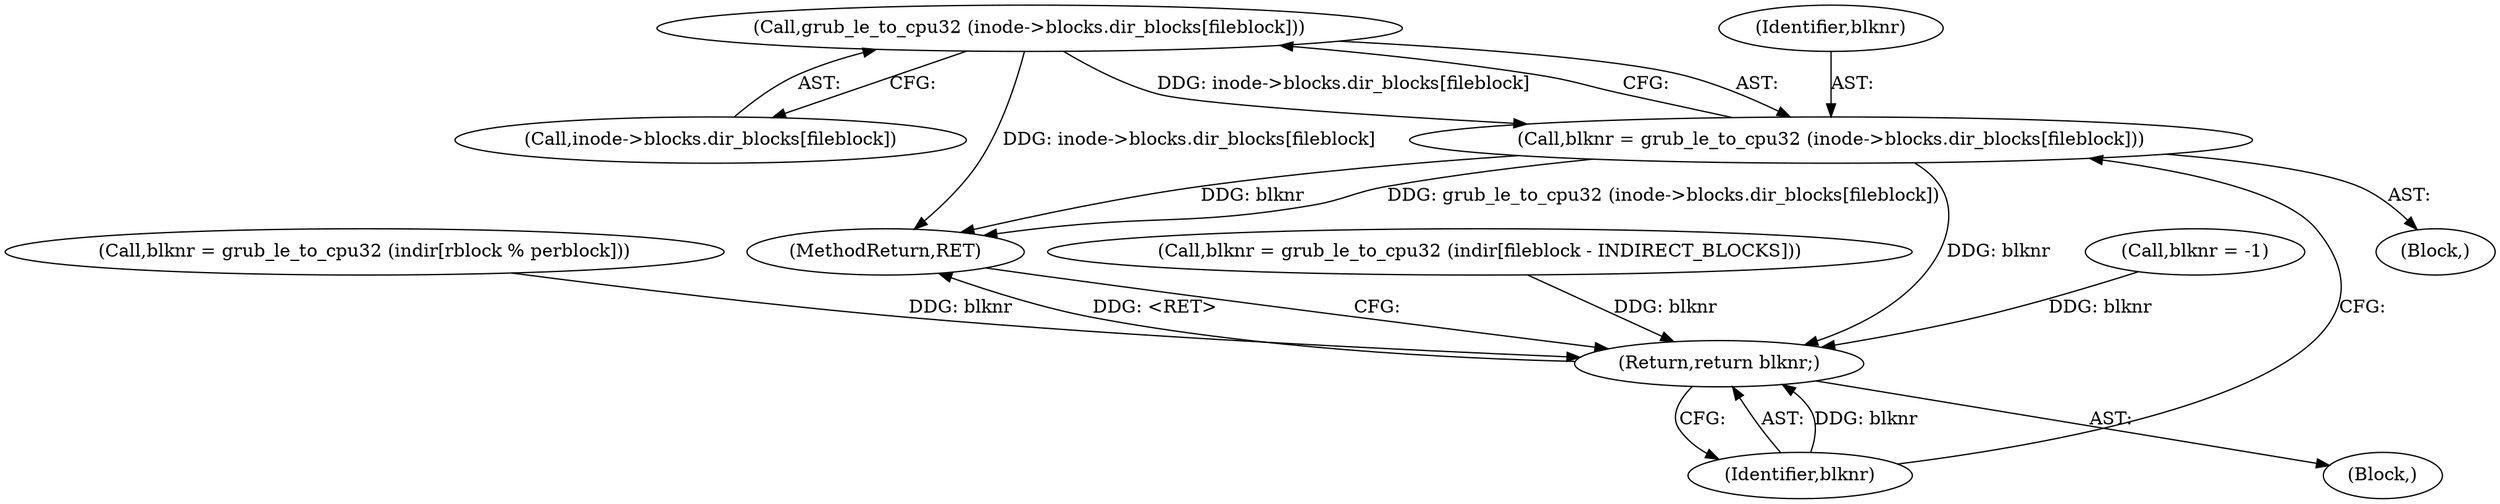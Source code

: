digraph "0_radare2_65000a7fd9eea62359e6d6714f17b94a99a82edd_0@array" {
"1000291" [label="(Call,grub_le_to_cpu32 (inode->blocks.dir_blocks[fileblock]))"];
"1000289" [label="(Call,blknr = grub_le_to_cpu32 (inode->blocks.dir_blocks[fileblock]))"];
"1000455" [label="(Return,return blknr;)"];
"1000456" [label="(Identifier,blknr)"];
"1000288" [label="(Block,)"];
"1000122" [label="(Call,blknr = -1)"];
"1000440" [label="(Call,blknr = grub_le_to_cpu32 (indir[rblock % perblock]))"];
"1000289" [label="(Call,blknr = grub_le_to_cpu32 (inode->blocks.dir_blocks[fileblock]))"];
"1000455" [label="(Return,return blknr;)"];
"1000107" [label="(Block,)"];
"1000290" [label="(Identifier,blknr)"];
"1000292" [label="(Call,inode->blocks.dir_blocks[fileblock])"];
"1000341" [label="(Call,blknr = grub_le_to_cpu32 (indir[fileblock - INDIRECT_BLOCKS]))"];
"1000291" [label="(Call,grub_le_to_cpu32 (inode->blocks.dir_blocks[fileblock]))"];
"1000457" [label="(MethodReturn,RET)"];
"1000291" -> "1000289"  [label="AST: "];
"1000291" -> "1000292"  [label="CFG: "];
"1000292" -> "1000291"  [label="AST: "];
"1000289" -> "1000291"  [label="CFG: "];
"1000291" -> "1000457"  [label="DDG: inode->blocks.dir_blocks[fileblock]"];
"1000291" -> "1000289"  [label="DDG: inode->blocks.dir_blocks[fileblock]"];
"1000289" -> "1000288"  [label="AST: "];
"1000290" -> "1000289"  [label="AST: "];
"1000456" -> "1000289"  [label="CFG: "];
"1000289" -> "1000457"  [label="DDG: grub_le_to_cpu32 (inode->blocks.dir_blocks[fileblock])"];
"1000289" -> "1000457"  [label="DDG: blknr"];
"1000289" -> "1000455"  [label="DDG: blknr"];
"1000455" -> "1000107"  [label="AST: "];
"1000455" -> "1000456"  [label="CFG: "];
"1000456" -> "1000455"  [label="AST: "];
"1000457" -> "1000455"  [label="CFG: "];
"1000455" -> "1000457"  [label="DDG: <RET>"];
"1000456" -> "1000455"  [label="DDG: blknr"];
"1000122" -> "1000455"  [label="DDG: blknr"];
"1000341" -> "1000455"  [label="DDG: blknr"];
"1000440" -> "1000455"  [label="DDG: blknr"];
}
